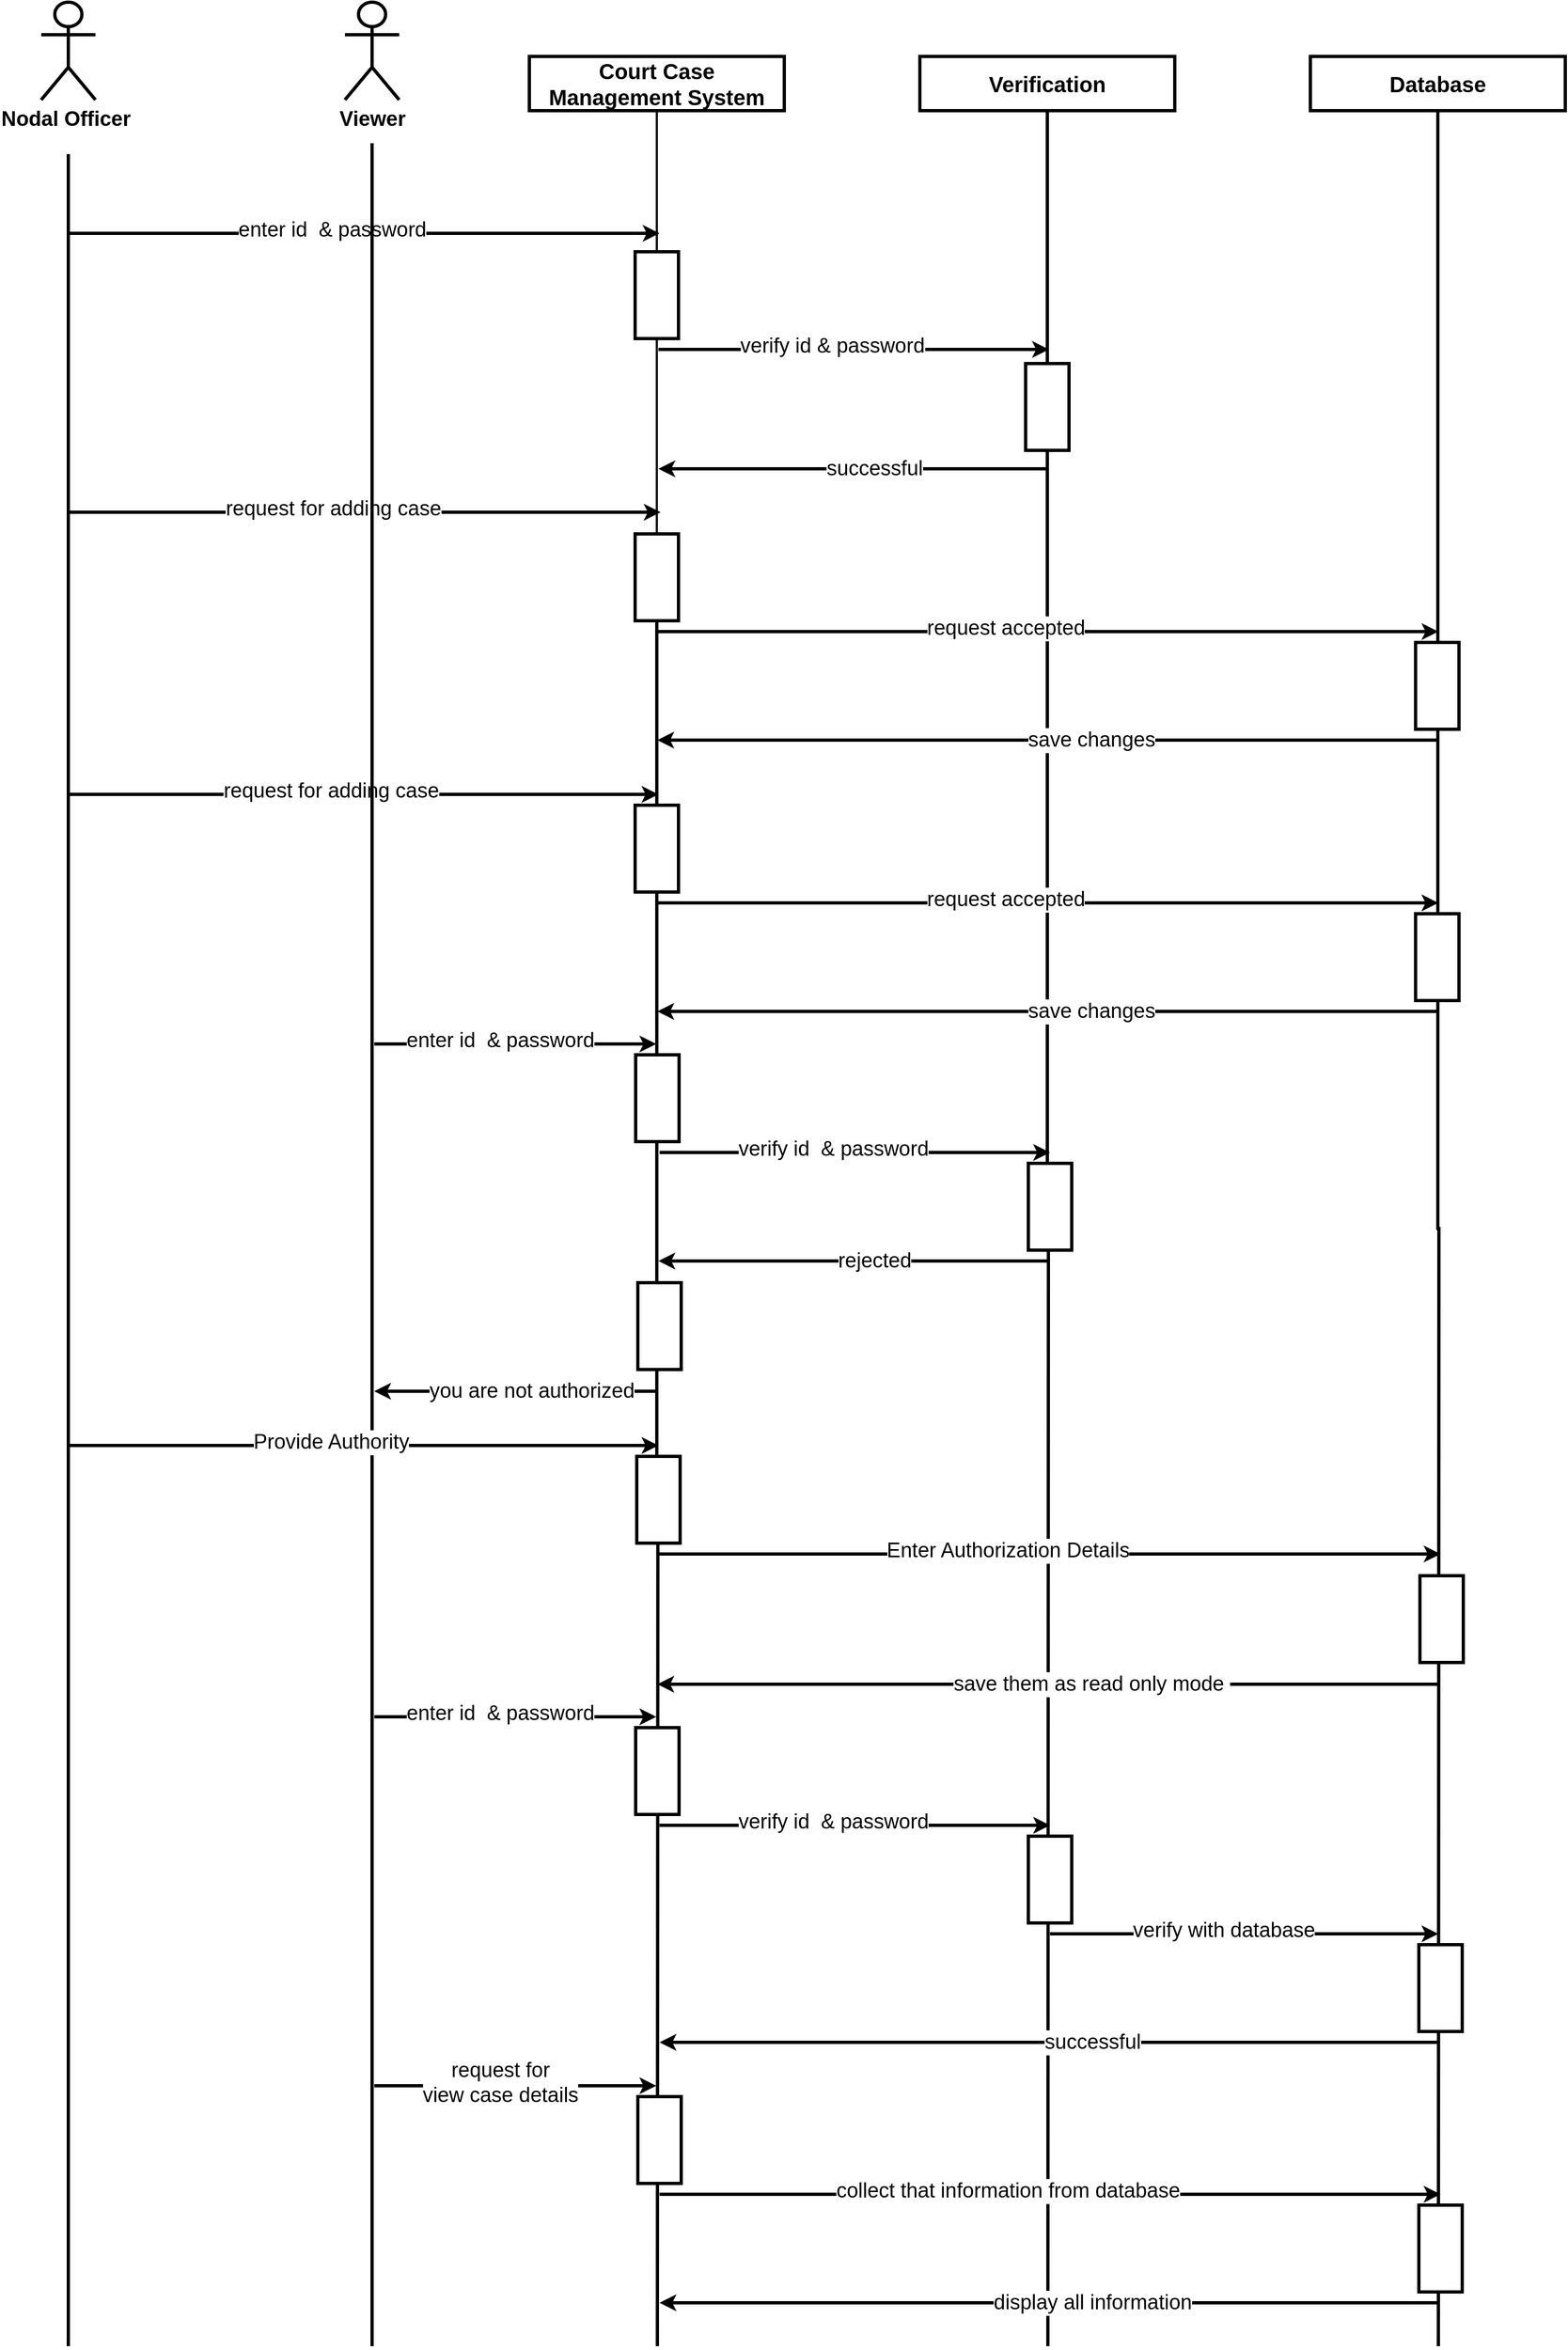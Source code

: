 <mxfile version="13.5.1" type="device"><diagram id="TO6A1dvQnSjNBGkihro9" name="Page-1"><mxGraphModel dx="3020" dy="1300" grid="1" gridSize="10" guides="1" tooltips="1" connect="1" arrows="1" fold="1" page="1" pageScale="1" pageWidth="850" pageHeight="1100" math="0" shadow="0"><root><mxCell id="0"/><mxCell id="1" parent="0"/><mxCell id="DcAGpU8dckmkproFIM24-1" value="&lt;span style=&quot;font-size: 19px&quot;&gt;&lt;b&gt;Nodal Officer&amp;nbsp;&lt;/b&gt;&lt;/span&gt;" style="shape=umlActor;verticalLabelPosition=bottom;verticalAlign=top;html=1;outlineConnect=0;strokeWidth=3;" vertex="1" parent="1"><mxGeometry x="-40" y="110" width="50" height="90" as="geometry"/></mxCell><mxCell id="DcAGpU8dckmkproFIM24-3" value="&lt;span style=&quot;font-size: 19px&quot;&gt;&lt;b&gt;Viewer&lt;/b&gt;&lt;/span&gt;" style="shape=umlActor;verticalLabelPosition=bottom;verticalAlign=top;html=1;outlineConnect=0;strokeWidth=3;" vertex="1" parent="1"><mxGeometry x="240" y="110" width="50" height="90" as="geometry"/></mxCell><mxCell id="DcAGpU8dckmkproFIM24-13" style="edgeStyle=orthogonalEdgeStyle;rounded=0;orthogonalLoop=1;jettySize=auto;html=1;endArrow=none;endFill=0;strokeWidth=3;" edge="1" parent="1" source="DcAGpU8dckmkproFIM24-41"><mxGeometry relative="1" as="geometry"><mxPoint x="528" y="2270" as="targetPoint"/></mxGeometry></mxCell><mxCell id="DcAGpU8dckmkproFIM24-6" value="&lt;font style=&quot;font-size: 20px&quot;&gt;&lt;b&gt;Court Case Management System&lt;/b&gt;&lt;/font&gt;" style="rounded=0;whiteSpace=wrap;html=1;strokeWidth=3;" vertex="1" parent="1"><mxGeometry x="410" y="160" width="235" height="50" as="geometry"/></mxCell><mxCell id="DcAGpU8dckmkproFIM24-16" style="edgeStyle=orthogonalEdgeStyle;rounded=0;orthogonalLoop=1;jettySize=auto;html=1;endArrow=none;endFill=0;strokeWidth=3;" edge="1" parent="1" source="DcAGpU8dckmkproFIM24-14"><mxGeometry relative="1" as="geometry"><mxPoint x="888" y="2270" as="targetPoint"/></mxGeometry></mxCell><mxCell id="DcAGpU8dckmkproFIM24-14" value="&lt;font style=&quot;font-size: 20px&quot;&gt;&lt;b&gt;Verification&lt;/b&gt;&lt;/font&gt;" style="rounded=0;whiteSpace=wrap;html=1;strokeWidth=3;" vertex="1" parent="1"><mxGeometry x="770" y="160" width="235" height="50" as="geometry"/></mxCell><mxCell id="DcAGpU8dckmkproFIM24-19" style="edgeStyle=orthogonalEdgeStyle;rounded=0;orthogonalLoop=1;jettySize=auto;html=1;endArrow=none;endFill=0;strokeWidth=3;" edge="1" parent="1" source="DcAGpU8dckmkproFIM24-18"><mxGeometry relative="1" as="geometry"><mxPoint x="1248" y="2270" as="targetPoint"/></mxGeometry></mxCell><mxCell id="DcAGpU8dckmkproFIM24-18" value="&lt;font style=&quot;font-size: 20px&quot;&gt;&lt;b&gt;Database&lt;/b&gt;&lt;/font&gt;" style="rounded=0;whiteSpace=wrap;html=1;strokeWidth=3;" vertex="1" parent="1"><mxGeometry x="1130" y="160" width="235" height="50" as="geometry"/></mxCell><mxCell id="DcAGpU8dckmkproFIM24-26" value="" style="rounded=0;whiteSpace=wrap;html=1;strokeWidth=3;rotation=90;" vertex="1" parent="1"><mxGeometry x="487.5" y="360" width="80" height="40" as="geometry"/></mxCell><mxCell id="DcAGpU8dckmkproFIM24-27" style="edgeStyle=orthogonalEdgeStyle;rounded=0;orthogonalLoop=1;jettySize=auto;html=1;endArrow=none;endFill=0;strokeWidth=2;" edge="1" parent="1" source="DcAGpU8dckmkproFIM24-6" target="DcAGpU8dckmkproFIM24-26"><mxGeometry relative="1" as="geometry"><mxPoint x="528" y="1360" as="targetPoint"/><mxPoint x="527.5" y="210" as="sourcePoint"/></mxGeometry></mxCell><mxCell id="DcAGpU8dckmkproFIM24-32" value="" style="endArrow=classic;html=1;strokeWidth=3;" edge="1" parent="1"><mxGeometry width="50" height="50" relative="1" as="geometry"><mxPoint x="-15" y="323" as="sourcePoint"/><mxPoint x="530" y="323" as="targetPoint"/></mxGeometry></mxCell><mxCell id="DcAGpU8dckmkproFIM24-33" value="&lt;font style=&quot;font-size: 19px&quot;&gt;enter id&amp;nbsp; &amp;amp; password&lt;/font&gt;" style="edgeLabel;html=1;align=center;verticalAlign=middle;resizable=0;points=[];" vertex="1" connectable="0" parent="DcAGpU8dckmkproFIM24-32"><mxGeometry x="-0.11" y="3" relative="1" as="geometry"><mxPoint as="offset"/></mxGeometry></mxCell><mxCell id="DcAGpU8dckmkproFIM24-34" value="" style="endArrow=classic;html=1;strokeWidth=3;" edge="1" parent="1"><mxGeometry width="50" height="50" relative="1" as="geometry"><mxPoint x="529" y="430" as="sourcePoint"/><mxPoint x="889" y="430" as="targetPoint"/></mxGeometry></mxCell><mxCell id="DcAGpU8dckmkproFIM24-35" value="&lt;font style=&quot;font-size: 19px&quot;&gt;verify id &amp;amp; password&lt;/font&gt;" style="edgeLabel;html=1;align=center;verticalAlign=middle;resizable=0;points=[];" vertex="1" connectable="0" parent="DcAGpU8dckmkproFIM24-34"><mxGeometry x="-0.11" y="3" relative="1" as="geometry"><mxPoint as="offset"/></mxGeometry></mxCell><mxCell id="DcAGpU8dckmkproFIM24-36" value="" style="rounded=0;whiteSpace=wrap;html=1;strokeWidth=3;rotation=90;" vertex="1" parent="1"><mxGeometry x="847.5" y="463" width="80" height="40" as="geometry"/></mxCell><mxCell id="DcAGpU8dckmkproFIM24-39" value="" style="endArrow=classic;html=1;strokeWidth=3;" edge="1" parent="1"><mxGeometry width="50" height="50" relative="1" as="geometry"><mxPoint x="888" y="540" as="sourcePoint"/><mxPoint x="529" y="540" as="targetPoint"/></mxGeometry></mxCell><mxCell id="DcAGpU8dckmkproFIM24-40" value="&lt;font style=&quot;font-size: 19px&quot;&gt;successful&lt;/font&gt;" style="edgeLabel;html=1;align=center;verticalAlign=middle;resizable=0;points=[];" vertex="1" connectable="0" parent="DcAGpU8dckmkproFIM24-39"><mxGeometry x="-0.11" y="3" relative="1" as="geometry"><mxPoint y="-3" as="offset"/></mxGeometry></mxCell><mxCell id="DcAGpU8dckmkproFIM24-41" value="" style="rounded=0;whiteSpace=wrap;html=1;strokeWidth=3;rotation=90;" vertex="1" parent="1"><mxGeometry x="487.5" y="620" width="80" height="40" as="geometry"/></mxCell><mxCell id="DcAGpU8dckmkproFIM24-42" style="edgeStyle=orthogonalEdgeStyle;rounded=0;orthogonalLoop=1;jettySize=auto;html=1;endArrow=none;endFill=0;strokeWidth=2;" edge="1" parent="1" source="DcAGpU8dckmkproFIM24-26" target="DcAGpU8dckmkproFIM24-41"><mxGeometry relative="1" as="geometry"><mxPoint x="528.0" y="1360.0" as="targetPoint"/><mxPoint x="527.499" y="420" as="sourcePoint"/></mxGeometry></mxCell><mxCell id="DcAGpU8dckmkproFIM24-43" value="" style="endArrow=classic;html=1;strokeWidth=3;" edge="1" parent="1"><mxGeometry width="50" height="50" relative="1" as="geometry"><mxPoint x="-14" y="580" as="sourcePoint"/><mxPoint x="531" y="580" as="targetPoint"/></mxGeometry></mxCell><mxCell id="DcAGpU8dckmkproFIM24-44" value="&lt;font style=&quot;font-size: 19px&quot;&gt;request for adding case&lt;/font&gt;" style="edgeLabel;html=1;align=center;verticalAlign=middle;resizable=0;points=[];" vertex="1" connectable="0" parent="DcAGpU8dckmkproFIM24-43"><mxGeometry x="-0.11" y="3" relative="1" as="geometry"><mxPoint as="offset"/></mxGeometry></mxCell><mxCell id="DcAGpU8dckmkproFIM24-45" value="" style="endArrow=classic;html=1;strokeWidth=3;" edge="1" parent="1"><mxGeometry width="50" height="50" relative="1" as="geometry"><mxPoint x="528" y="690" as="sourcePoint"/><mxPoint x="1248" y="690" as="targetPoint"/></mxGeometry></mxCell><mxCell id="DcAGpU8dckmkproFIM24-46" value="&lt;font style=&quot;font-size: 19px&quot;&gt;request accepted&lt;/font&gt;" style="edgeLabel;html=1;align=center;verticalAlign=middle;resizable=0;points=[];" vertex="1" connectable="0" parent="DcAGpU8dckmkproFIM24-45"><mxGeometry x="-0.11" y="3" relative="1" as="geometry"><mxPoint as="offset"/></mxGeometry></mxCell><mxCell id="DcAGpU8dckmkproFIM24-47" value="" style="endArrow=classic;html=1;strokeWidth=3;" edge="1" parent="1"><mxGeometry width="50" height="50" relative="1" as="geometry"><mxPoint x="1248" y="790" as="sourcePoint"/><mxPoint x="528" y="790" as="targetPoint"/></mxGeometry></mxCell><mxCell id="DcAGpU8dckmkproFIM24-48" value="&lt;font style=&quot;font-size: 19px&quot;&gt;save changes&lt;/font&gt;" style="edgeLabel;html=1;align=center;verticalAlign=middle;resizable=0;points=[];" vertex="1" connectable="0" parent="DcAGpU8dckmkproFIM24-47"><mxGeometry x="-0.11" y="3" relative="1" as="geometry"><mxPoint y="-3" as="offset"/></mxGeometry></mxCell><mxCell id="DcAGpU8dckmkproFIM24-49" value="" style="rounded=0;whiteSpace=wrap;html=1;strokeWidth=3;rotation=90;" vertex="1" parent="1"><mxGeometry x="1207" y="720" width="80" height="40" as="geometry"/></mxCell><mxCell id="DcAGpU8dckmkproFIM24-51" value="" style="endArrow=classic;html=1;strokeWidth=3;" edge="1" parent="1"><mxGeometry width="50" height="50" relative="1" as="geometry"><mxPoint x="-16" y="840" as="sourcePoint"/><mxPoint x="529" y="840" as="targetPoint"/></mxGeometry></mxCell><mxCell id="DcAGpU8dckmkproFIM24-52" value="&lt;font style=&quot;font-size: 19px&quot;&gt;request for adding case&lt;/font&gt;" style="edgeLabel;html=1;align=center;verticalAlign=middle;resizable=0;points=[];" vertex="1" connectable="0" parent="DcAGpU8dckmkproFIM24-51"><mxGeometry x="-0.11" y="3" relative="1" as="geometry"><mxPoint as="offset"/></mxGeometry></mxCell><mxCell id="DcAGpU8dckmkproFIM24-53" value="" style="rounded=0;whiteSpace=wrap;html=1;strokeWidth=3;rotation=90;" vertex="1" parent="1"><mxGeometry x="487.5" y="870" width="80" height="40" as="geometry"/></mxCell><mxCell id="DcAGpU8dckmkproFIM24-59" value="" style="endArrow=classic;html=1;strokeWidth=3;" edge="1" parent="1"><mxGeometry width="50" height="50" relative="1" as="geometry"><mxPoint x="528" y="940" as="sourcePoint"/><mxPoint x="1248" y="940" as="targetPoint"/></mxGeometry></mxCell><mxCell id="DcAGpU8dckmkproFIM24-60" value="&lt;font style=&quot;font-size: 19px&quot;&gt;request accepted&lt;/font&gt;" style="edgeLabel;html=1;align=center;verticalAlign=middle;resizable=0;points=[];" vertex="1" connectable="0" parent="DcAGpU8dckmkproFIM24-59"><mxGeometry x="-0.11" y="3" relative="1" as="geometry"><mxPoint as="offset"/></mxGeometry></mxCell><mxCell id="DcAGpU8dckmkproFIM24-61" value="" style="endArrow=classic;html=1;strokeWidth=3;" edge="1" parent="1"><mxGeometry width="50" height="50" relative="1" as="geometry"><mxPoint x="1248" y="1040" as="sourcePoint"/><mxPoint x="528" y="1040" as="targetPoint"/></mxGeometry></mxCell><mxCell id="DcAGpU8dckmkproFIM24-62" value="&lt;font style=&quot;font-size: 19px&quot;&gt;save changes&lt;/font&gt;" style="edgeLabel;html=1;align=center;verticalAlign=middle;resizable=0;points=[];" vertex="1" connectable="0" parent="DcAGpU8dckmkproFIM24-61"><mxGeometry x="-0.11" y="3" relative="1" as="geometry"><mxPoint y="-3" as="offset"/></mxGeometry></mxCell><mxCell id="DcAGpU8dckmkproFIM24-63" value="" style="rounded=0;whiteSpace=wrap;html=1;strokeWidth=3;rotation=90;" vertex="1" parent="1"><mxGeometry x="1207" y="970" width="80" height="40" as="geometry"/></mxCell><mxCell id="DcAGpU8dckmkproFIM24-66" value="" style="endArrow=classic;html=1;strokeWidth=3;" edge="1" parent="1"><mxGeometry width="50" height="50" relative="1" as="geometry"><mxPoint x="267" y="1070" as="sourcePoint"/><mxPoint x="527" y="1070" as="targetPoint"/></mxGeometry></mxCell><mxCell id="DcAGpU8dckmkproFIM24-67" value="&lt;font style=&quot;font-size: 19px&quot;&gt;enter id&amp;nbsp; &amp;amp; password&lt;/font&gt;" style="edgeLabel;html=1;align=center;verticalAlign=middle;resizable=0;points=[];" vertex="1" connectable="0" parent="DcAGpU8dckmkproFIM24-66"><mxGeometry x="-0.11" y="3" relative="1" as="geometry"><mxPoint as="offset"/></mxGeometry></mxCell><mxCell id="DcAGpU8dckmkproFIM24-68" value="" style="rounded=0;whiteSpace=wrap;html=1;strokeWidth=3;rotation=90;" vertex="1" parent="1"><mxGeometry x="488" y="1100" width="80" height="40" as="geometry"/></mxCell><mxCell id="DcAGpU8dckmkproFIM24-69" value="" style="endArrow=classic;html=1;strokeWidth=3;" edge="1" parent="1"><mxGeometry width="50" height="50" relative="1" as="geometry"><mxPoint x="530" y="1170.0" as="sourcePoint"/><mxPoint x="890" y="1170" as="targetPoint"/></mxGeometry></mxCell><mxCell id="DcAGpU8dckmkproFIM24-70" value="&lt;font style=&quot;font-size: 19px&quot;&gt;verify id&amp;nbsp; &amp;amp; password&lt;/font&gt;" style="edgeLabel;html=1;align=center;verticalAlign=middle;resizable=0;points=[];" vertex="1" connectable="0" parent="DcAGpU8dckmkproFIM24-69"><mxGeometry x="-0.11" y="3" relative="1" as="geometry"><mxPoint as="offset"/></mxGeometry></mxCell><mxCell id="DcAGpU8dckmkproFIM24-71" value="" style="endArrow=classic;html=1;strokeWidth=3;" edge="1" parent="1"><mxGeometry width="50" height="50" relative="1" as="geometry"><mxPoint x="888" y="1270" as="sourcePoint"/><mxPoint x="529" y="1270" as="targetPoint"/></mxGeometry></mxCell><mxCell id="DcAGpU8dckmkproFIM24-72" value="&lt;span style=&quot;font-size: 19px&quot;&gt;rejected&lt;/span&gt;" style="edgeLabel;html=1;align=center;verticalAlign=middle;resizable=0;points=[];" vertex="1" connectable="0" parent="DcAGpU8dckmkproFIM24-71"><mxGeometry x="-0.11" y="3" relative="1" as="geometry"><mxPoint y="-3" as="offset"/></mxGeometry></mxCell><mxCell id="DcAGpU8dckmkproFIM24-73" value="" style="rounded=0;whiteSpace=wrap;html=1;strokeWidth=3;rotation=90;" vertex="1" parent="1"><mxGeometry x="850" y="1200" width="80" height="40" as="geometry"/></mxCell><mxCell id="DcAGpU8dckmkproFIM24-77" value="" style="rounded=0;whiteSpace=wrap;html=1;strokeWidth=3;rotation=90;" vertex="1" parent="1"><mxGeometry x="490" y="1310" width="80" height="40" as="geometry"/></mxCell><mxCell id="DcAGpU8dckmkproFIM24-80" style="edgeStyle=orthogonalEdgeStyle;rounded=0;orthogonalLoop=1;jettySize=auto;html=1;endArrow=none;endFill=0;strokeWidth=3;" edge="1" parent="1"><mxGeometry relative="1" as="geometry"><mxPoint x="265" y="2270" as="targetPoint"/><mxPoint x="265" y="240" as="sourcePoint"/></mxGeometry></mxCell><mxCell id="DcAGpU8dckmkproFIM24-81" style="edgeStyle=orthogonalEdgeStyle;rounded=0;orthogonalLoop=1;jettySize=auto;html=1;endArrow=none;endFill=0;strokeWidth=3;" edge="1" parent="1"><mxGeometry relative="1" as="geometry"><mxPoint x="-15" y="2270" as="targetPoint"/><mxPoint x="-15" y="250" as="sourcePoint"/></mxGeometry></mxCell><mxCell id="DcAGpU8dckmkproFIM24-82" value="" style="endArrow=classic;html=1;strokeWidth=3;" edge="1" parent="1"><mxGeometry width="50" height="50" relative="1" as="geometry"><mxPoint x="528" y="1390" as="sourcePoint"/><mxPoint x="267" y="1390" as="targetPoint"/></mxGeometry></mxCell><mxCell id="DcAGpU8dckmkproFIM24-83" value="&lt;span style=&quot;font-size: 19px&quot;&gt;you are not authorized&lt;/span&gt;" style="edgeLabel;html=1;align=center;verticalAlign=middle;resizable=0;points=[];" vertex="1" connectable="0" parent="DcAGpU8dckmkproFIM24-82"><mxGeometry x="-0.11" y="3" relative="1" as="geometry"><mxPoint y="-3" as="offset"/></mxGeometry></mxCell><mxCell id="DcAGpU8dckmkproFIM24-84" value="" style="endArrow=classic;html=1;strokeWidth=3;" edge="1" parent="1"><mxGeometry width="50" height="50" relative="1" as="geometry"><mxPoint x="-16" y="1440.0" as="sourcePoint"/><mxPoint x="529" y="1440.0" as="targetPoint"/></mxGeometry></mxCell><mxCell id="DcAGpU8dckmkproFIM24-85" value="&lt;font style=&quot;font-size: 19px&quot;&gt;Provide Authority&lt;/font&gt;" style="edgeLabel;html=1;align=center;verticalAlign=middle;resizable=0;points=[];" vertex="1" connectable="0" parent="DcAGpU8dckmkproFIM24-84"><mxGeometry x="-0.11" y="3" relative="1" as="geometry"><mxPoint as="offset"/></mxGeometry></mxCell><mxCell id="DcAGpU8dckmkproFIM24-86" value="" style="rounded=0;whiteSpace=wrap;html=1;strokeWidth=3;rotation=90;" vertex="1" parent="1"><mxGeometry x="489" y="1470" width="80" height="40" as="geometry"/></mxCell><mxCell id="DcAGpU8dckmkproFIM24-87" value="" style="endArrow=classic;html=1;strokeWidth=3;" edge="1" parent="1"><mxGeometry width="50" height="50" relative="1" as="geometry"><mxPoint x="530" y="1540" as="sourcePoint"/><mxPoint x="1250" y="1540" as="targetPoint"/></mxGeometry></mxCell><mxCell id="DcAGpU8dckmkproFIM24-88" value="&lt;font style=&quot;font-size: 19px&quot;&gt;Enter Authorization Details&lt;/font&gt;" style="edgeLabel;html=1;align=center;verticalAlign=middle;resizable=0;points=[];" vertex="1" connectable="0" parent="DcAGpU8dckmkproFIM24-87"><mxGeometry x="-0.11" y="3" relative="1" as="geometry"><mxPoint as="offset"/></mxGeometry></mxCell><mxCell id="DcAGpU8dckmkproFIM24-89" value="" style="rounded=0;whiteSpace=wrap;html=1;strokeWidth=3;rotation=90;" vertex="1" parent="1"><mxGeometry x="1211" y="1580" width="80" height="40" as="geometry"/></mxCell><mxCell id="DcAGpU8dckmkproFIM24-90" value="" style="endArrow=classic;html=1;strokeWidth=3;" edge="1" parent="1"><mxGeometry width="50" height="50" relative="1" as="geometry"><mxPoint x="1248" y="1660" as="sourcePoint"/><mxPoint x="528" y="1660" as="targetPoint"/></mxGeometry></mxCell><mxCell id="DcAGpU8dckmkproFIM24-91" value="&lt;font style=&quot;font-size: 19px&quot;&gt;save them as read only mode&amp;nbsp;&lt;/font&gt;" style="edgeLabel;html=1;align=center;verticalAlign=middle;resizable=0;points=[];" vertex="1" connectable="0" parent="DcAGpU8dckmkproFIM24-90"><mxGeometry x="-0.11" y="3" relative="1" as="geometry"><mxPoint y="-3" as="offset"/></mxGeometry></mxCell><mxCell id="DcAGpU8dckmkproFIM24-92" value="" style="endArrow=classic;html=1;strokeWidth=3;" edge="1" parent="1"><mxGeometry width="50" height="50" relative="1" as="geometry"><mxPoint x="267" y="1690" as="sourcePoint"/><mxPoint x="527" y="1690" as="targetPoint"/></mxGeometry></mxCell><mxCell id="DcAGpU8dckmkproFIM24-93" value="&lt;font style=&quot;font-size: 19px&quot;&gt;enter id&amp;nbsp; &amp;amp; password&lt;/font&gt;" style="edgeLabel;html=1;align=center;verticalAlign=middle;resizable=0;points=[];" vertex="1" connectable="0" parent="DcAGpU8dckmkproFIM24-92"><mxGeometry x="-0.11" y="3" relative="1" as="geometry"><mxPoint as="offset"/></mxGeometry></mxCell><mxCell id="DcAGpU8dckmkproFIM24-94" value="" style="rounded=0;whiteSpace=wrap;html=1;strokeWidth=3;rotation=90;" vertex="1" parent="1"><mxGeometry x="488" y="1720" width="80" height="40" as="geometry"/></mxCell><mxCell id="DcAGpU8dckmkproFIM24-95" value="" style="endArrow=classic;html=1;strokeWidth=3;" edge="1" parent="1"><mxGeometry width="50" height="50" relative="1" as="geometry"><mxPoint x="530" y="1790" as="sourcePoint"/><mxPoint x="890" y="1790" as="targetPoint"/></mxGeometry></mxCell><mxCell id="DcAGpU8dckmkproFIM24-96" value="&lt;font style=&quot;font-size: 19px&quot;&gt;verify id&amp;nbsp; &amp;amp; password&lt;/font&gt;" style="edgeLabel;html=1;align=center;verticalAlign=middle;resizable=0;points=[];" vertex="1" connectable="0" parent="DcAGpU8dckmkproFIM24-95"><mxGeometry x="-0.11" y="3" relative="1" as="geometry"><mxPoint as="offset"/></mxGeometry></mxCell><mxCell id="DcAGpU8dckmkproFIM24-97" value="" style="rounded=0;whiteSpace=wrap;html=1;strokeWidth=3;rotation=90;" vertex="1" parent="1"><mxGeometry x="850" y="1820" width="80" height="40" as="geometry"/></mxCell><mxCell id="DcAGpU8dckmkproFIM24-98" value="" style="endArrow=classic;html=1;strokeWidth=3;" edge="1" parent="1"><mxGeometry width="50" height="50" relative="1" as="geometry"><mxPoint x="890" y="1890" as="sourcePoint"/><mxPoint x="1248" y="1890" as="targetPoint"/></mxGeometry></mxCell><mxCell id="DcAGpU8dckmkproFIM24-99" value="&lt;font style=&quot;font-size: 19px&quot;&gt;verify with database&lt;/font&gt;" style="edgeLabel;html=1;align=center;verticalAlign=middle;resizable=0;points=[];" vertex="1" connectable="0" parent="DcAGpU8dckmkproFIM24-98"><mxGeometry x="-0.11" y="3" relative="1" as="geometry"><mxPoint as="offset"/></mxGeometry></mxCell><mxCell id="DcAGpU8dckmkproFIM24-100" value="" style="rounded=0;whiteSpace=wrap;html=1;strokeWidth=3;rotation=90;" vertex="1" parent="1"><mxGeometry x="1210" y="1920" width="80" height="40" as="geometry"/></mxCell><mxCell id="DcAGpU8dckmkproFIM24-101" value="" style="endArrow=classic;html=1;strokeWidth=3;" edge="1" parent="1"><mxGeometry width="50" height="50" relative="1" as="geometry"><mxPoint x="1248" y="1990" as="sourcePoint"/><mxPoint x="530" y="1990" as="targetPoint"/></mxGeometry></mxCell><mxCell id="DcAGpU8dckmkproFIM24-102" value="&lt;font style=&quot;font-size: 19px&quot;&gt;successful&lt;/font&gt;" style="edgeLabel;html=1;align=center;verticalAlign=middle;resizable=0;points=[];" vertex="1" connectable="0" parent="DcAGpU8dckmkproFIM24-101"><mxGeometry x="-0.11" y="3" relative="1" as="geometry"><mxPoint y="-3" as="offset"/></mxGeometry></mxCell><mxCell id="DcAGpU8dckmkproFIM24-103" value="" style="rounded=0;whiteSpace=wrap;html=1;strokeWidth=3;rotation=90;" vertex="1" parent="1"><mxGeometry x="490" y="2060" width="80" height="40" as="geometry"/></mxCell><mxCell id="DcAGpU8dckmkproFIM24-105" value="" style="endArrow=classic;html=1;strokeWidth=3;" edge="1" parent="1"><mxGeometry width="50" height="50" relative="1" as="geometry"><mxPoint x="267" y="2030" as="sourcePoint"/><mxPoint x="527" y="2030" as="targetPoint"/></mxGeometry></mxCell><mxCell id="DcAGpU8dckmkproFIM24-106" value="&lt;font style=&quot;font-size: 19px&quot;&gt;request for &lt;br&gt;view case details&lt;/font&gt;" style="edgeLabel;html=1;align=center;verticalAlign=middle;resizable=0;points=[];" vertex="1" connectable="0" parent="DcAGpU8dckmkproFIM24-105"><mxGeometry x="-0.11" y="3" relative="1" as="geometry"><mxPoint as="offset"/></mxGeometry></mxCell><mxCell id="DcAGpU8dckmkproFIM24-107" value="" style="endArrow=classic;html=1;strokeWidth=3;" edge="1" parent="1"><mxGeometry width="50" height="50" relative="1" as="geometry"><mxPoint x="530" y="2130" as="sourcePoint"/><mxPoint x="1250" y="2130" as="targetPoint"/></mxGeometry></mxCell><mxCell id="DcAGpU8dckmkproFIM24-108" value="&lt;span style=&quot;font-size: 19px&quot;&gt;collect that information from database&lt;/span&gt;" style="edgeLabel;html=1;align=center;verticalAlign=middle;resizable=0;points=[];" vertex="1" connectable="0" parent="DcAGpU8dckmkproFIM24-107"><mxGeometry x="-0.11" y="3" relative="1" as="geometry"><mxPoint as="offset"/></mxGeometry></mxCell><mxCell id="DcAGpU8dckmkproFIM24-109" value="" style="endArrow=classic;html=1;strokeWidth=3;" edge="1" parent="1"><mxGeometry width="50" height="50" relative="1" as="geometry"><mxPoint x="1248" y="2230" as="sourcePoint"/><mxPoint x="530" y="2230" as="targetPoint"/></mxGeometry></mxCell><mxCell id="DcAGpU8dckmkproFIM24-110" value="&lt;font style=&quot;font-size: 19px&quot;&gt;display all information&lt;/font&gt;" style="edgeLabel;html=1;align=center;verticalAlign=middle;resizable=0;points=[];" vertex="1" connectable="0" parent="DcAGpU8dckmkproFIM24-109"><mxGeometry x="-0.11" y="3" relative="1" as="geometry"><mxPoint y="-3" as="offset"/></mxGeometry></mxCell><mxCell id="DcAGpU8dckmkproFIM24-111" value="" style="rounded=0;whiteSpace=wrap;html=1;strokeWidth=3;rotation=90;" vertex="1" parent="1"><mxGeometry x="1210" y="2160" width="80" height="40" as="geometry"/></mxCell></root></mxGraphModel></diagram></mxfile>